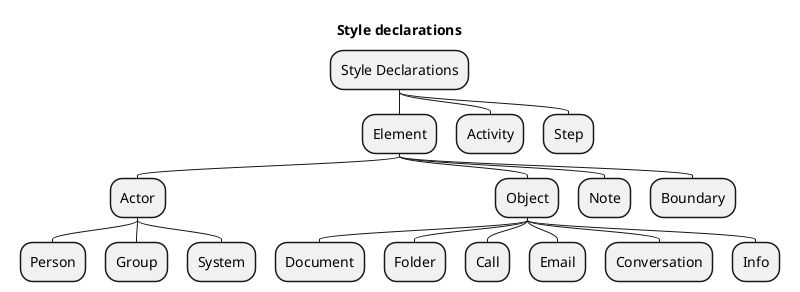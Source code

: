 @startmindmap
top to bottom direction

title Style declarations

* Style Declarations
** Element
*** Actor
**** Person
**** Group
**** System
*** Object
**** Document
**** Folder
**** Call
**** Email
**** Conversation
**** Info
*** Note
*** Boundary
** Activity
** Step
@endmindmap
